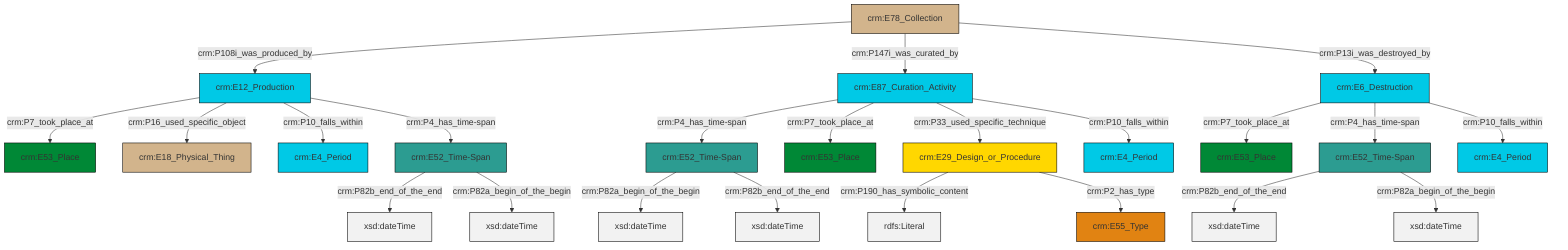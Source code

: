 graph TD
classDef Literal fill:#f2f2f2,stroke:#000000;
classDef CRM_Entity fill:#FFFFFF,stroke:#000000;
classDef Temporal_Entity fill:#00C9E6, stroke:#000000;
classDef Type fill:#E18312, stroke:#000000;
classDef Time-Span fill:#2C9C91, stroke:#000000;
classDef Appellation fill:#FFEB7F, stroke:#000000;
classDef Place fill:#008836, stroke:#000000;
classDef Persistent_Item fill:#B266B2, stroke:#000000;
classDef Conceptual_Object fill:#FFD700, stroke:#000000;
classDef Physical_Thing fill:#D2B48C, stroke:#000000;
classDef Actor fill:#f58aad, stroke:#000000;
classDef PC_Classes fill:#4ce600, stroke:#000000;
classDef Multi fill:#cccccc,stroke:#000000;

2["crm:E12_Production"]:::Temporal_Entity -->|crm:P7_took_place_at| 3["crm:E53_Place"]:::Place
6["crm:E87_Curation_Activity"]:::Temporal_Entity -->|crm:P4_has_time-span| 4["crm:E52_Time-Span"]:::Time-Span
8["crm:E52_Time-Span"]:::Time-Span -->|crm:P82b_end_of_the_end| 9[xsd:dateTime]:::Literal
2["crm:E12_Production"]:::Temporal_Entity -->|crm:P16_used_specific_object| 10["crm:E18_Physical_Thing"]:::Physical_Thing
0["crm:E29_Design_or_Procedure"]:::Conceptual_Object -->|crm:P190_has_symbolic_content| 11[rdfs:Literal]:::Literal
8["crm:E52_Time-Span"]:::Time-Span -->|crm:P82a_begin_of_the_begin| 12[xsd:dateTime]:::Literal
17["crm:E78_Collection"]:::Physical_Thing -->|crm:P108i_was_produced_by| 2["crm:E12_Production"]:::Temporal_Entity
6["crm:E87_Curation_Activity"]:::Temporal_Entity -->|crm:P7_took_place_at| 21["crm:E53_Place"]:::Place
6["crm:E87_Curation_Activity"]:::Temporal_Entity -->|crm:P33_used_specific_technique| 0["crm:E29_Design_or_Procedure"]:::Conceptual_Object
0["crm:E29_Design_or_Procedure"]:::Conceptual_Object -->|crm:P2_has_type| 13["crm:E55_Type"]:::Type
24["crm:E6_Destruction"]:::Temporal_Entity -->|crm:P7_took_place_at| 22["crm:E53_Place"]:::Place
4["crm:E52_Time-Span"]:::Time-Span -->|crm:P82a_begin_of_the_begin| 26[xsd:dateTime]:::Literal
19["crm:E52_Time-Span"]:::Time-Span -->|crm:P82b_end_of_the_end| 27[xsd:dateTime]:::Literal
6["crm:E87_Curation_Activity"]:::Temporal_Entity -->|crm:P10_falls_within| 15["crm:E4_Period"]:::Temporal_Entity
2["crm:E12_Production"]:::Temporal_Entity -->|crm:P10_falls_within| 33["crm:E4_Period"]:::Temporal_Entity
2["crm:E12_Production"]:::Temporal_Entity -->|crm:P4_has_time-span| 19["crm:E52_Time-Span"]:::Time-Span
17["crm:E78_Collection"]:::Physical_Thing -->|crm:P147i_was_curated_by| 6["crm:E87_Curation_Activity"]:::Temporal_Entity
4["crm:E52_Time-Span"]:::Time-Span -->|crm:P82b_end_of_the_end| 37[xsd:dateTime]:::Literal
19["crm:E52_Time-Span"]:::Time-Span -->|crm:P82a_begin_of_the_begin| 38[xsd:dateTime]:::Literal
17["crm:E78_Collection"]:::Physical_Thing -->|crm:P13i_was_destroyed_by| 24["crm:E6_Destruction"]:::Temporal_Entity
24["crm:E6_Destruction"]:::Temporal_Entity -->|crm:P4_has_time-span| 8["crm:E52_Time-Span"]:::Time-Span
24["crm:E6_Destruction"]:::Temporal_Entity -->|crm:P10_falls_within| 31["crm:E4_Period"]:::Temporal_Entity